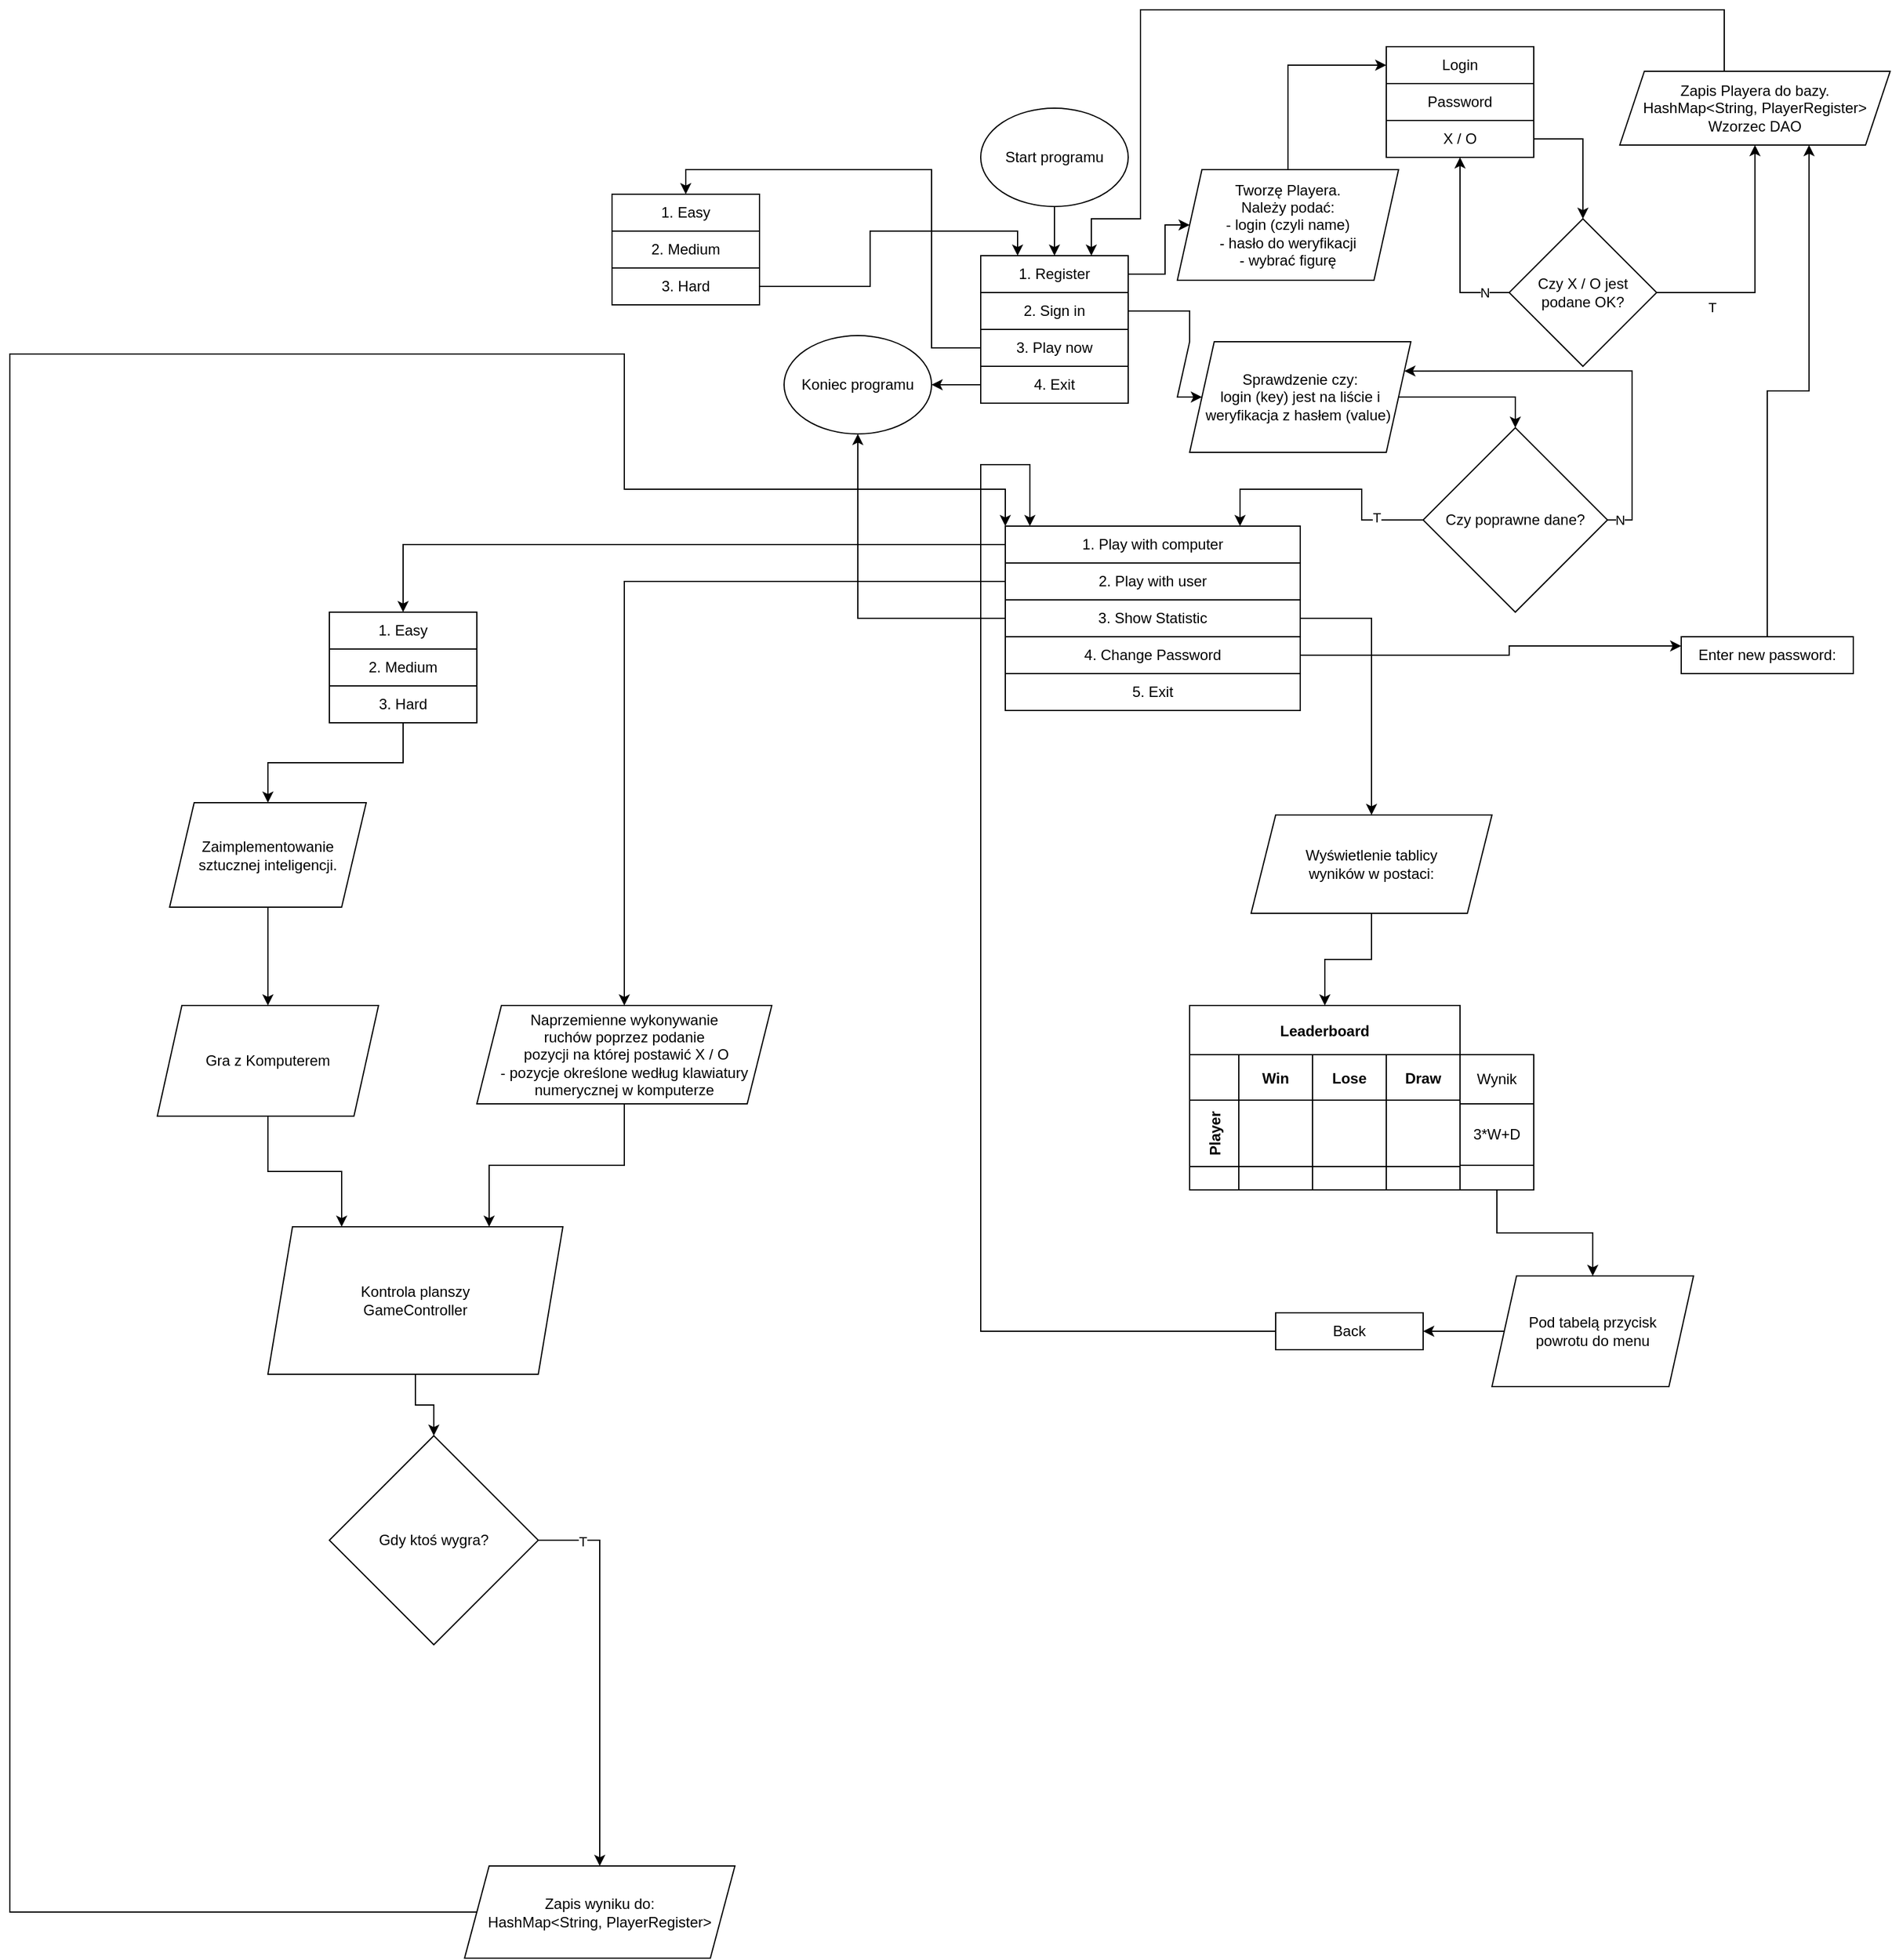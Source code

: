 <mxfile version="20.5.3" type="device"><diagram id="0aA1wGsy_LuLOrrWbC-C" name="Strona-1"><mxGraphModel dx="2249" dy="1898" grid="1" gridSize="10" guides="1" tooltips="1" connect="1" arrows="1" fold="1" page="1" pageScale="1" pageWidth="827" pageHeight="1169" math="0" shadow="0"><root><mxCell id="0"/><mxCell id="1" parent="0"/><mxCell id="aKLlQ572vYLZAZiV2Mp1-56" style="edgeStyle=orthogonalEdgeStyle;rounded=0;orthogonalLoop=1;jettySize=auto;html=1;exitX=0.5;exitY=1;exitDx=0;exitDy=0;entryX=0.5;entryY=0;entryDx=0;entryDy=0;" parent="1" source="aKLlQ572vYLZAZiV2Mp1-3" target="aKLlQ572vYLZAZiV2Mp1-10" edge="1"><mxGeometry relative="1" as="geometry"/></mxCell><mxCell id="aKLlQ572vYLZAZiV2Mp1-3" value="Start programu" style="ellipse;whiteSpace=wrap;html=1;" parent="1" vertex="1"><mxGeometry x="180" y="70" width="120" height="80" as="geometry"/></mxCell><mxCell id="aKLlQ572vYLZAZiV2Mp1-8" value="2. Sign in" style="rounded=0;whiteSpace=wrap;html=1;" parent="1" vertex="1"><mxGeometry x="180" y="220" width="120" height="30" as="geometry"/></mxCell><mxCell id="aKLlQ572vYLZAZiV2Mp1-9" value="4. Exit" style="rounded=0;whiteSpace=wrap;html=1;" parent="1" vertex="1"><mxGeometry x="180" y="280" width="120" height="30" as="geometry"/></mxCell><mxCell id="aKLlQ572vYLZAZiV2Mp1-10" value="1. Register" style="rounded=0;whiteSpace=wrap;html=1;" parent="1" vertex="1"><mxGeometry x="180" y="190" width="120" height="30" as="geometry"/></mxCell><mxCell id="aKLlQ572vYLZAZiV2Mp1-18" value="Tworzę Playera.&lt;br&gt;Należy podać:&lt;br&gt;- login (czyli name)&lt;br&gt;- hasło do weryfikacji&lt;br&gt;- wybrać figurę" style="shape=parallelogram;perimeter=parallelogramPerimeter;whiteSpace=wrap;html=1;fixedSize=1;" parent="1" vertex="1"><mxGeometry x="340" y="120" width="180" height="90" as="geometry"/></mxCell><mxCell id="aKLlQ572vYLZAZiV2Mp1-19" value="Login" style="rounded=0;whiteSpace=wrap;html=1;" parent="1" vertex="1"><mxGeometry x="510" y="20" width="120" height="30" as="geometry"/></mxCell><mxCell id="aKLlQ572vYLZAZiV2Mp1-20" value="Password" style="rounded=0;whiteSpace=wrap;html=1;" parent="1" vertex="1"><mxGeometry x="510" y="50" width="120" height="30" as="geometry"/></mxCell><mxCell id="aKLlQ572vYLZAZiV2Mp1-21" value="Koniec programu" style="ellipse;whiteSpace=wrap;html=1;" parent="1" vertex="1"><mxGeometry x="20" y="255" width="120" height="80" as="geometry"/></mxCell><mxCell id="aKLlQ572vYLZAZiV2Mp1-22" value="" style="endArrow=classic;html=1;rounded=0;exitX=0;exitY=0.5;exitDx=0;exitDy=0;entryX=1;entryY=0.5;entryDx=0;entryDy=0;" parent="1" source="aKLlQ572vYLZAZiV2Mp1-9" target="aKLlQ572vYLZAZiV2Mp1-21" edge="1"><mxGeometry width="50" height="50" relative="1" as="geometry"><mxPoint x="390" y="200" as="sourcePoint"/><mxPoint x="440" y="150" as="targetPoint"/></mxGeometry></mxCell><mxCell id="aKLlQ572vYLZAZiV2Mp1-23" value="" style="endArrow=classic;html=1;rounded=0;exitX=1;exitY=0.5;exitDx=0;exitDy=0;entryX=0;entryY=0.5;entryDx=0;entryDy=0;" parent="1" source="aKLlQ572vYLZAZiV2Mp1-10" target="aKLlQ572vYLZAZiV2Mp1-18" edge="1"><mxGeometry width="50" height="50" relative="1" as="geometry"><mxPoint x="390" y="200" as="sourcePoint"/><mxPoint x="440" y="150" as="targetPoint"/><Array as="points"><mxPoint x="330" y="205"/><mxPoint x="330" y="165"/></Array></mxGeometry></mxCell><mxCell id="aKLlQ572vYLZAZiV2Mp1-148" style="edgeStyle=orthogonalEdgeStyle;rounded=0;orthogonalLoop=1;jettySize=auto;html=1;exitX=0.5;exitY=0;exitDx=0;exitDy=0;entryX=0.75;entryY=0;entryDx=0;entryDy=0;" parent="1" source="aKLlQ572vYLZAZiV2Mp1-24" target="aKLlQ572vYLZAZiV2Mp1-10" edge="1"><mxGeometry relative="1" as="geometry"><mxPoint x="320" y="-60" as="targetPoint"/><Array as="points"><mxPoint x="785" y="-10"/><mxPoint x="310" y="-10"/><mxPoint x="310" y="160"/><mxPoint x="270" y="160"/></Array></mxGeometry></mxCell><mxCell id="aKLlQ572vYLZAZiV2Mp1-24" value="Zapis Playera do bazy.&lt;br&gt;HashMap&amp;lt;String, PlayerRegister&amp;gt;&lt;br&gt;Wzorzec DAO" style="shape=parallelogram;perimeter=parallelogramPerimeter;whiteSpace=wrap;html=1;fixedSize=1;" parent="1" vertex="1"><mxGeometry x="700" y="40" width="220" height="60" as="geometry"/></mxCell><mxCell id="aKLlQ572vYLZAZiV2Mp1-25" value="" style="endArrow=classic;html=1;rounded=0;entryX=0;entryY=0.5;entryDx=0;entryDy=0;exitX=0.5;exitY=0;exitDx=0;exitDy=0;" parent="1" source="aKLlQ572vYLZAZiV2Mp1-18" target="aKLlQ572vYLZAZiV2Mp1-19" edge="1"><mxGeometry width="50" height="50" relative="1" as="geometry"><mxPoint x="390" y="180" as="sourcePoint"/><mxPoint x="440" y="130" as="targetPoint"/><Array as="points"><mxPoint x="430" y="35"/></Array></mxGeometry></mxCell><mxCell id="aKLlQ572vYLZAZiV2Mp1-35" style="edgeStyle=orthogonalEdgeStyle;rounded=0;orthogonalLoop=1;jettySize=auto;html=1;exitX=1;exitY=0.5;exitDx=0;exitDy=0;entryX=0.5;entryY=0;entryDx=0;entryDy=0;" parent="1" source="aKLlQ572vYLZAZiV2Mp1-26" target="aKLlQ572vYLZAZiV2Mp1-33" edge="1"><mxGeometry relative="1" as="geometry"/></mxCell><mxCell id="aKLlQ572vYLZAZiV2Mp1-26" value="X / O" style="rounded=0;whiteSpace=wrap;html=1;" parent="1" vertex="1"><mxGeometry x="510" y="80" width="120" height="30" as="geometry"/></mxCell><mxCell id="aKLlQ572vYLZAZiV2Mp1-48" style="edgeStyle=orthogonalEdgeStyle;rounded=0;orthogonalLoop=1;jettySize=auto;html=1;exitX=1;exitY=0.5;exitDx=0;exitDy=0;entryX=0.5;entryY=0;entryDx=0;entryDy=0;" parent="1" source="aKLlQ572vYLZAZiV2Mp1-28" target="aKLlQ572vYLZAZiV2Mp1-32" edge="1"><mxGeometry relative="1" as="geometry"/></mxCell><mxCell id="aKLlQ572vYLZAZiV2Mp1-28" value="Sprawdzenie czy:&lt;br&gt;login (key) jest na liście i weryfikacja z hasłem (value)&amp;nbsp;" style="shape=parallelogram;perimeter=parallelogramPerimeter;whiteSpace=wrap;html=1;fixedSize=1;" parent="1" vertex="1"><mxGeometry x="350" y="260" width="180" height="90" as="geometry"/></mxCell><mxCell id="aKLlQ572vYLZAZiV2Mp1-31" value="" style="endArrow=classic;html=1;rounded=0;exitX=1;exitY=0.5;exitDx=0;exitDy=0;entryX=0;entryY=0.5;entryDx=0;entryDy=0;" parent="1" source="aKLlQ572vYLZAZiV2Mp1-8" target="aKLlQ572vYLZAZiV2Mp1-28" edge="1"><mxGeometry width="50" height="50" relative="1" as="geometry"><mxPoint x="390" y="220" as="sourcePoint"/><mxPoint x="440" y="170" as="targetPoint"/><Array as="points"><mxPoint x="350" y="235"/><mxPoint x="350" y="260"/><mxPoint x="340" y="305"/></Array></mxGeometry></mxCell><mxCell id="aKLlQ572vYLZAZiV2Mp1-55" style="edgeStyle=orthogonalEdgeStyle;rounded=0;orthogonalLoop=1;jettySize=auto;html=1;exitX=0;exitY=0.5;exitDx=0;exitDy=0;" parent="1" source="aKLlQ572vYLZAZiV2Mp1-32" edge="1"><mxGeometry relative="1" as="geometry"><mxPoint x="391" y="410" as="targetPoint"/><Array as="points"><mxPoint x="490" y="405"/><mxPoint x="490" y="380"/><mxPoint x="391" y="380"/></Array></mxGeometry></mxCell><mxCell id="aKLlQ572vYLZAZiV2Mp1-64" value="T" style="edgeLabel;html=1;align=center;verticalAlign=middle;resizable=0;points=[];" parent="aKLlQ572vYLZAZiV2Mp1-55" vertex="1" connectable="0"><mxGeometry x="-0.627" y="-2" relative="1" as="geometry"><mxPoint as="offset"/></mxGeometry></mxCell><mxCell id="aKLlQ572vYLZAZiV2Mp1-68" style="edgeStyle=orthogonalEdgeStyle;rounded=0;orthogonalLoop=1;jettySize=auto;html=1;exitX=1;exitY=0.5;exitDx=0;exitDy=0;entryX=1;entryY=0.25;entryDx=0;entryDy=0;" parent="1" source="aKLlQ572vYLZAZiV2Mp1-32" target="aKLlQ572vYLZAZiV2Mp1-28" edge="1"><mxGeometry relative="1" as="geometry"><mxPoint x="640" y="385" as="targetPoint"/></mxGeometry></mxCell><mxCell id="aKLlQ572vYLZAZiV2Mp1-69" value="N" style="edgeLabel;html=1;align=center;verticalAlign=middle;resizable=0;points=[];" parent="aKLlQ572vYLZAZiV2Mp1-68" vertex="1" connectable="0"><mxGeometry x="-0.786" y="2" relative="1" as="geometry"><mxPoint x="-8" y="15" as="offset"/></mxGeometry></mxCell><mxCell id="aKLlQ572vYLZAZiV2Mp1-32" value="Czy poprawne dane?" style="rhombus;whiteSpace=wrap;html=1;" parent="1" vertex="1"><mxGeometry x="540" y="330" width="150" height="150" as="geometry"/></mxCell><mxCell id="aKLlQ572vYLZAZiV2Mp1-39" style="edgeStyle=orthogonalEdgeStyle;rounded=0;orthogonalLoop=1;jettySize=auto;html=1;exitX=1;exitY=0.5;exitDx=0;exitDy=0;entryX=0.5;entryY=1;entryDx=0;entryDy=0;" parent="1" source="aKLlQ572vYLZAZiV2Mp1-33" target="aKLlQ572vYLZAZiV2Mp1-24" edge="1"><mxGeometry relative="1" as="geometry"><mxPoint x="780" y="200" as="targetPoint"/></mxGeometry></mxCell><mxCell id="aKLlQ572vYLZAZiV2Mp1-41" value="T" style="edgeLabel;html=1;align=center;verticalAlign=middle;resizable=0;points=[];" parent="aKLlQ572vYLZAZiV2Mp1-39" vertex="1" connectable="0"><mxGeometry x="0.086" relative="1" as="geometry"><mxPoint x="-35" y="40" as="offset"/></mxGeometry></mxCell><mxCell id="aKLlQ572vYLZAZiV2Mp1-45" style="edgeStyle=orthogonalEdgeStyle;rounded=0;orthogonalLoop=1;jettySize=auto;html=1;exitX=0;exitY=0.5;exitDx=0;exitDy=0;" parent="1" source="aKLlQ572vYLZAZiV2Mp1-33" target="aKLlQ572vYLZAZiV2Mp1-26" edge="1"><mxGeometry relative="1" as="geometry"><mxPoint x="670" y="200" as="targetPoint"/></mxGeometry></mxCell><mxCell id="aKLlQ572vYLZAZiV2Mp1-47" value="N" style="edgeLabel;html=1;align=center;verticalAlign=middle;resizable=0;points=[];" parent="aKLlQ572vYLZAZiV2Mp1-45" vertex="1" connectable="0"><mxGeometry x="-0.375" y="-1" relative="1" as="geometry"><mxPoint x="19" y="7" as="offset"/></mxGeometry></mxCell><mxCell id="aKLlQ572vYLZAZiV2Mp1-33" value="Czy X / O jest&lt;br&gt;podane OK?" style="rhombus;whiteSpace=wrap;html=1;" parent="1" vertex="1"><mxGeometry x="610" y="160" width="120" height="120" as="geometry"/></mxCell><mxCell id="10UB-zb9XU-q32w6HY3D-4" style="edgeStyle=orthogonalEdgeStyle;rounded=0;orthogonalLoop=1;jettySize=auto;html=1;entryX=0.5;entryY=0;entryDx=0;entryDy=0;" edge="1" parent="1" source="aKLlQ572vYLZAZiV2Mp1-49" target="10UB-zb9XU-q32w6HY3D-1"><mxGeometry relative="1" as="geometry"><Array as="points"><mxPoint x="140" y="265"/><mxPoint x="140" y="120"/><mxPoint x="-60" y="120"/></Array></mxGeometry></mxCell><mxCell id="aKLlQ572vYLZAZiV2Mp1-49" value="3. Play now" style="rounded=0;whiteSpace=wrap;html=1;" parent="1" vertex="1"><mxGeometry x="180" y="250" width="120" height="30" as="geometry"/></mxCell><mxCell id="aKLlQ572vYLZAZiV2Mp1-141" style="edgeStyle=orthogonalEdgeStyle;rounded=0;orthogonalLoop=1;jettySize=auto;html=1;exitX=0;exitY=0.5;exitDx=0;exitDy=0;entryX=0.5;entryY=0;entryDx=0;entryDy=0;" parent="1" source="aKLlQ572vYLZAZiV2Mp1-52" target="aKLlQ572vYLZAZiV2Mp1-158" edge="1"><mxGeometry relative="1" as="geometry"><mxPoint x="50" y="645" as="targetPoint"/></mxGeometry></mxCell><mxCell id="aKLlQ572vYLZAZiV2Mp1-52" value="1.&amp;nbsp;Play with computer" style="rounded=0;whiteSpace=wrap;html=1;" parent="1" vertex="1"><mxGeometry x="200" y="410" width="240" height="30" as="geometry"/></mxCell><mxCell id="aKLlQ572vYLZAZiV2Mp1-58" style="edgeStyle=orthogonalEdgeStyle;rounded=0;orthogonalLoop=1;jettySize=auto;html=1;exitX=0.5;exitY=1;exitDx=0;exitDy=0;" parent="1" source="aKLlQ572vYLZAZiV2Mp1-52" target="aKLlQ572vYLZAZiV2Mp1-52" edge="1"><mxGeometry relative="1" as="geometry"/></mxCell><mxCell id="aKLlQ572vYLZAZiV2Mp1-59" style="edgeStyle=orthogonalEdgeStyle;rounded=0;orthogonalLoop=1;jettySize=auto;html=1;exitX=0.5;exitY=1;exitDx=0;exitDy=0;" parent="1" source="aKLlQ572vYLZAZiV2Mp1-52" target="aKLlQ572vYLZAZiV2Mp1-52" edge="1"><mxGeometry relative="1" as="geometry"/></mxCell><mxCell id="aKLlQ572vYLZAZiV2Mp1-144" style="edgeStyle=orthogonalEdgeStyle;rounded=0;orthogonalLoop=1;jettySize=auto;html=1;exitX=1;exitY=0.5;exitDx=0;exitDy=0;entryX=0.5;entryY=0;entryDx=0;entryDy=0;" parent="1" source="aKLlQ572vYLZAZiV2Mp1-61" target="aKLlQ572vYLZAZiV2Mp1-145" edge="1"><mxGeometry relative="1" as="geometry"><mxPoint x="500" y="635" as="targetPoint"/></mxGeometry></mxCell><mxCell id="aKLlQ572vYLZAZiV2Mp1-60" value="4. Change Password" style="rounded=0;whiteSpace=wrap;html=1;" parent="1" vertex="1"><mxGeometry x="200" y="500" width="240" height="30" as="geometry"/></mxCell><mxCell id="aKLlQ572vYLZAZiV2Mp1-139" style="edgeStyle=orthogonalEdgeStyle;rounded=0;orthogonalLoop=1;jettySize=auto;html=1;exitX=0;exitY=0.5;exitDx=0;exitDy=0;entryX=0.5;entryY=1;entryDx=0;entryDy=0;" parent="1" source="aKLlQ572vYLZAZiV2Mp1-61" target="aKLlQ572vYLZAZiV2Mp1-21" edge="1"><mxGeometry relative="1" as="geometry"/></mxCell><mxCell id="aKLlQ572vYLZAZiV2Mp1-61" value="3. Show Statistic" style="rounded=0;whiteSpace=wrap;html=1;" parent="1" vertex="1"><mxGeometry x="200" y="470" width="240" height="30" as="geometry"/></mxCell><mxCell id="aKLlQ572vYLZAZiV2Mp1-156" style="edgeStyle=orthogonalEdgeStyle;rounded=0;orthogonalLoop=1;jettySize=auto;html=1;exitX=0;exitY=0.5;exitDx=0;exitDy=0;entryX=0.5;entryY=0;entryDx=0;entryDy=0;" parent="1" source="aKLlQ572vYLZAZiV2Mp1-62" target="aKLlQ572vYLZAZiV2Mp1-157" edge="1"><mxGeometry relative="1" as="geometry"><mxPoint x="-40.0" y="675" as="targetPoint"/></mxGeometry></mxCell><mxCell id="aKLlQ572vYLZAZiV2Mp1-62" value="2. Play with user" style="rounded=0;whiteSpace=wrap;html=1;" parent="1" vertex="1"><mxGeometry x="200" y="440" width="240" height="30" as="geometry"/></mxCell><mxCell id="aKLlQ572vYLZAZiV2Mp1-71" style="edgeStyle=orthogonalEdgeStyle;rounded=0;orthogonalLoop=1;jettySize=auto;html=1;entryX=0;entryY=0.25;entryDx=0;entryDy=0;exitX=1;exitY=0.5;exitDx=0;exitDy=0;" parent="1" source="aKLlQ572vYLZAZiV2Mp1-60" target="aKLlQ572vYLZAZiV2Mp1-70" edge="1"><mxGeometry relative="1" as="geometry"><mxPoint x="470" y="580" as="sourcePoint"/><Array as="points"><mxPoint x="610" y="515"/><mxPoint x="610" y="508"/></Array></mxGeometry></mxCell><mxCell id="aKLlQ572vYLZAZiV2Mp1-72" style="edgeStyle=orthogonalEdgeStyle;rounded=0;orthogonalLoop=1;jettySize=auto;html=1;entryX=0.7;entryY=1;entryDx=0;entryDy=0;entryPerimeter=0;" parent="1" source="aKLlQ572vYLZAZiV2Mp1-70" target="aKLlQ572vYLZAZiV2Mp1-24" edge="1"><mxGeometry relative="1" as="geometry"/></mxCell><mxCell id="aKLlQ572vYLZAZiV2Mp1-70" value="Enter new password:" style="rounded=0;whiteSpace=wrap;html=1;" parent="1" vertex="1"><mxGeometry x="750" y="500" width="140" height="30" as="geometry"/></mxCell><mxCell id="aKLlQ572vYLZAZiV2Mp1-190" style="edgeStyle=orthogonalEdgeStyle;rounded=0;orthogonalLoop=1;jettySize=auto;html=1;exitX=0;exitY=0.5;exitDx=0;exitDy=0;entryX=0;entryY=0;entryDx=0;entryDy=0;" parent="1" source="aKLlQ572vYLZAZiV2Mp1-73" target="aKLlQ572vYLZAZiV2Mp1-52" edge="1"><mxGeometry relative="1" as="geometry"><mxPoint x="-80" y="380" as="targetPoint"/><Array as="points"><mxPoint x="-610" y="1537"/><mxPoint x="-610" y="270"/><mxPoint x="-110" y="270"/><mxPoint x="-110" y="380"/><mxPoint x="200" y="380"/></Array></mxGeometry></mxCell><mxCell id="aKLlQ572vYLZAZiV2Mp1-73" value="Zapis wyniku do:&lt;br&gt;HashMap&amp;lt;String, PlayerRegister&amp;gt;" style="shape=parallelogram;perimeter=parallelogramPerimeter;whiteSpace=wrap;html=1;fixedSize=1;" parent="1" vertex="1"><mxGeometry x="-240" y="1500" width="220" height="75" as="geometry"/></mxCell><mxCell id="aKLlQ572vYLZAZiV2Mp1-122" value="Leaderboard" style="shape=table;childLayout=tableLayout;startSize=40;collapsible=0;recursiveResize=0;expand=0;fontStyle=1;movable=1;resizable=1;rotatable=1;deletable=1;editable=1;connectable=1;" parent="1" vertex="1"><mxGeometry x="350" y="800" width="220" height="150" as="geometry"/></mxCell><mxCell id="aKLlQ572vYLZAZiV2Mp1-123" value="" style="shape=tableRow;horizontal=0;startSize=40;swimlaneHead=0;swimlaneBody=0;top=0;left=0;bottom=0;right=0;dropTarget=0;fillColor=none;collapsible=0;recursiveResize=0;expand=0;fontStyle=1;movable=1;resizable=1;rotatable=1;deletable=1;editable=1;connectable=1;" parent="aKLlQ572vYLZAZiV2Mp1-122" vertex="1"><mxGeometry y="40" width="220" height="37" as="geometry"/></mxCell><mxCell id="aKLlQ572vYLZAZiV2Mp1-124" value="Win" style="swimlane;swimlaneHead=0;swimlaneBody=0;fontStyle=0;connectable=1;fillColor=none;startSize=40;collapsible=0;recursiveResize=0;expand=0;fontStyle=1;movable=1;resizable=1;rotatable=1;deletable=1;editable=1;" parent="aKLlQ572vYLZAZiV2Mp1-123" vertex="1"><mxGeometry x="40" width="60" height="37" as="geometry"><mxRectangle width="60" height="37" as="alternateBounds"/></mxGeometry></mxCell><mxCell id="aKLlQ572vYLZAZiV2Mp1-125" value="Lose" style="swimlane;swimlaneHead=0;swimlaneBody=0;fontStyle=0;connectable=1;fillColor=none;startSize=40;collapsible=0;recursiveResize=0;expand=0;fontStyle=1;movable=1;resizable=1;rotatable=1;deletable=1;editable=1;" parent="aKLlQ572vYLZAZiV2Mp1-123" vertex="1"><mxGeometry x="100" width="60" height="37" as="geometry"><mxRectangle width="60" height="37" as="alternateBounds"/></mxGeometry></mxCell><mxCell id="aKLlQ572vYLZAZiV2Mp1-126" value="Draw" style="swimlane;swimlaneHead=0;swimlaneBody=0;fontStyle=0;connectable=1;fillColor=none;startSize=40;collapsible=0;recursiveResize=0;expand=0;fontStyle=1;movable=1;resizable=1;rotatable=1;deletable=1;editable=1;" parent="aKLlQ572vYLZAZiV2Mp1-123" vertex="1"><mxGeometry x="160" width="60" height="37" as="geometry"><mxRectangle width="60" height="37" as="alternateBounds"/></mxGeometry></mxCell><mxCell id="aKLlQ572vYLZAZiV2Mp1-127" value="Player" style="shape=tableRow;horizontal=0;startSize=40;swimlaneHead=0;swimlaneBody=0;top=0;left=0;bottom=0;right=0;dropTarget=0;fillColor=none;collapsible=0;recursiveResize=0;expand=0;fontStyle=1;movable=1;resizable=1;rotatable=1;deletable=1;editable=1;connectable=1;" parent="aKLlQ572vYLZAZiV2Mp1-122" vertex="1"><mxGeometry y="77" width="220" height="54" as="geometry"/></mxCell><mxCell id="aKLlQ572vYLZAZiV2Mp1-128" value="" style="swimlane;swimlaneHead=0;swimlaneBody=0;fontStyle=0;connectable=1;fillColor=none;startSize=0;collapsible=0;recursiveResize=0;expand=0;fontStyle=1;movable=1;resizable=1;rotatable=1;deletable=1;editable=1;" parent="aKLlQ572vYLZAZiV2Mp1-127" vertex="1"><mxGeometry x="40" width="60" height="54" as="geometry"><mxRectangle width="60" height="54" as="alternateBounds"/></mxGeometry></mxCell><mxCell id="aKLlQ572vYLZAZiV2Mp1-129" value="" style="swimlane;swimlaneHead=0;swimlaneBody=0;fontStyle=0;connectable=1;fillColor=none;startSize=0;collapsible=0;recursiveResize=0;expand=0;fontStyle=1;movable=1;resizable=1;rotatable=1;deletable=1;editable=1;" parent="aKLlQ572vYLZAZiV2Mp1-127" vertex="1"><mxGeometry x="100" width="60" height="54" as="geometry"><mxRectangle width="60" height="54" as="alternateBounds"/></mxGeometry></mxCell><mxCell id="aKLlQ572vYLZAZiV2Mp1-130" value="" style="swimlane;swimlaneHead=0;swimlaneBody=0;fontStyle=0;connectable=1;fillColor=none;startSize=0;collapsible=0;recursiveResize=0;expand=0;fontStyle=1;movable=1;resizable=1;rotatable=1;deletable=1;editable=1;" parent="aKLlQ572vYLZAZiV2Mp1-127" vertex="1"><mxGeometry x="160" width="60" height="54" as="geometry"><mxRectangle width="60" height="54" as="alternateBounds"/></mxGeometry></mxCell><mxCell id="aKLlQ572vYLZAZiV2Mp1-131" value="" style="shape=tableRow;horizontal=0;startSize=40;swimlaneHead=0;swimlaneBody=0;top=0;left=0;bottom=0;right=0;dropTarget=0;fillColor=none;collapsible=0;recursiveResize=0;expand=0;fontStyle=1;movable=1;resizable=1;rotatable=1;deletable=1;editable=1;connectable=1;" parent="aKLlQ572vYLZAZiV2Mp1-122" vertex="1"><mxGeometry y="131" width="220" height="19" as="geometry"/></mxCell><mxCell id="aKLlQ572vYLZAZiV2Mp1-132" value="" style="swimlane;swimlaneHead=0;swimlaneBody=0;fontStyle=0;connectable=1;fillColor=none;startSize=0;collapsible=0;recursiveResize=0;expand=0;fontStyle=1;movable=1;resizable=1;rotatable=1;deletable=1;editable=1;" parent="aKLlQ572vYLZAZiV2Mp1-131" vertex="1"><mxGeometry x="40" width="60" height="19" as="geometry"><mxRectangle width="60" height="19" as="alternateBounds"/></mxGeometry></mxCell><mxCell id="aKLlQ572vYLZAZiV2Mp1-133" value="" style="swimlane;swimlaneHead=0;swimlaneBody=0;fontStyle=0;connectable=1;fillColor=none;startSize=0;collapsible=0;recursiveResize=0;expand=0;fontStyle=1;movable=1;resizable=1;rotatable=1;deletable=1;editable=1;" parent="aKLlQ572vYLZAZiV2Mp1-131" vertex="1"><mxGeometry x="100" width="60" height="19" as="geometry"><mxRectangle width="60" height="19" as="alternateBounds"/></mxGeometry></mxCell><mxCell id="aKLlQ572vYLZAZiV2Mp1-134" value="" style="swimlane;swimlaneHead=0;swimlaneBody=0;fontStyle=0;connectable=1;fillColor=none;startSize=0;collapsible=0;recursiveResize=0;expand=0;fontStyle=1;movable=1;resizable=1;rotatable=1;deletable=1;editable=1;" parent="aKLlQ572vYLZAZiV2Mp1-131" vertex="1"><mxGeometry x="160" width="60" height="19" as="geometry"><mxRectangle width="60" height="19" as="alternateBounds"/></mxGeometry></mxCell><mxCell id="aKLlQ572vYLZAZiV2Mp1-135" value="3*W+D" style="rounded=0;whiteSpace=wrap;html=1;movable=1;resizable=1;rotatable=1;deletable=1;editable=1;connectable=1;" parent="1" vertex="1"><mxGeometry x="570" y="880" width="60" height="50" as="geometry"/></mxCell><mxCell id="aKLlQ572vYLZAZiV2Mp1-136" value="Wynik" style="rounded=0;whiteSpace=wrap;html=1;movable=1;resizable=1;rotatable=1;deletable=1;editable=1;connectable=1;" parent="1" vertex="1"><mxGeometry x="570" y="840" width="60" height="40" as="geometry"/></mxCell><mxCell id="aKLlQ572vYLZAZiV2Mp1-137" style="edgeStyle=orthogonalEdgeStyle;rounded=0;orthogonalLoop=1;jettySize=auto;html=1;exitX=0.5;exitY=1;exitDx=0;exitDy=0;movable=1;resizable=1;rotatable=1;deletable=1;editable=1;connectable=1;" parent="1" source="aKLlQ572vYLZAZiV2Mp1-135" target="aKLlQ572vYLZAZiV2Mp1-135" edge="1"><mxGeometry relative="1" as="geometry"/></mxCell><mxCell id="aKLlQ572vYLZAZiV2Mp1-151" style="edgeStyle=orthogonalEdgeStyle;rounded=0;orthogonalLoop=1;jettySize=auto;html=1;exitX=0.5;exitY=1;exitDx=0;exitDy=0;entryX=0.5;entryY=0;entryDx=0;entryDy=0;" parent="1" source="aKLlQ572vYLZAZiV2Mp1-138" target="aKLlQ572vYLZAZiV2Mp1-150" edge="1"><mxGeometry relative="1" as="geometry"/></mxCell><mxCell id="aKLlQ572vYLZAZiV2Mp1-138" value="" style="rounded=0;whiteSpace=wrap;html=1;movable=1;resizable=1;rotatable=1;deletable=1;editable=1;connectable=1;" parent="1" vertex="1"><mxGeometry x="570" y="930" width="60" height="20" as="geometry"/></mxCell><mxCell id="aKLlQ572vYLZAZiV2Mp1-164" style="edgeStyle=orthogonalEdgeStyle;rounded=0;orthogonalLoop=1;jettySize=auto;html=1;exitX=0.5;exitY=1;exitDx=0;exitDy=0;" parent="1" source="aKLlQ572vYLZAZiV2Mp1-142" target="aKLlQ572vYLZAZiV2Mp1-162" edge="1"><mxGeometry relative="1" as="geometry"/></mxCell><mxCell id="aKLlQ572vYLZAZiV2Mp1-142" value="Zaimplementowanie sztucznej inteligencji." style="shape=parallelogram;perimeter=parallelogramPerimeter;whiteSpace=wrap;html=1;fixedSize=1;" parent="1" vertex="1"><mxGeometry x="-480" y="635" width="160" height="85" as="geometry"/></mxCell><mxCell id="aKLlQ572vYLZAZiV2Mp1-146" style="edgeStyle=orthogonalEdgeStyle;rounded=0;orthogonalLoop=1;jettySize=auto;html=1;exitX=0.5;exitY=1;exitDx=0;exitDy=0;" parent="1" source="aKLlQ572vYLZAZiV2Mp1-145" target="aKLlQ572vYLZAZiV2Mp1-122" edge="1"><mxGeometry relative="1" as="geometry"/></mxCell><mxCell id="aKLlQ572vYLZAZiV2Mp1-145" value="Wyświetlenie tablicy&lt;br&gt;wyników w postaci:" style="shape=parallelogram;perimeter=parallelogramPerimeter;whiteSpace=wrap;html=1;fixedSize=1;" parent="1" vertex="1"><mxGeometry x="400" y="645" width="196" height="80" as="geometry"/></mxCell><mxCell id="aKLlQ572vYLZAZiV2Mp1-154" style="edgeStyle=orthogonalEdgeStyle;rounded=0;orthogonalLoop=1;jettySize=auto;html=1;exitX=0;exitY=0.5;exitDx=0;exitDy=0;" parent="1" source="aKLlQ572vYLZAZiV2Mp1-149" edge="1"><mxGeometry relative="1" as="geometry"><mxPoint x="220" y="410" as="targetPoint"/><Array as="points"><mxPoint x="180" y="1065"/><mxPoint x="180" y="360"/><mxPoint x="220" y="360"/></Array></mxGeometry></mxCell><mxCell id="aKLlQ572vYLZAZiV2Mp1-149" value="Back" style="rounded=0;whiteSpace=wrap;html=1;" parent="1" vertex="1"><mxGeometry x="420" y="1050" width="120" height="30" as="geometry"/></mxCell><mxCell id="aKLlQ572vYLZAZiV2Mp1-152" style="edgeStyle=orthogonalEdgeStyle;rounded=0;orthogonalLoop=1;jettySize=auto;html=1;exitX=0;exitY=0.5;exitDx=0;exitDy=0;entryX=1;entryY=0.5;entryDx=0;entryDy=0;" parent="1" source="aKLlQ572vYLZAZiV2Mp1-150" target="aKLlQ572vYLZAZiV2Mp1-149" edge="1"><mxGeometry relative="1" as="geometry"/></mxCell><mxCell id="aKLlQ572vYLZAZiV2Mp1-150" value="Pod tabelą przycisk&lt;br&gt;powrotu do menu" style="shape=parallelogram;perimeter=parallelogramPerimeter;whiteSpace=wrap;html=1;fixedSize=1;" parent="1" vertex="1"><mxGeometry x="596" y="1020" width="164" height="90" as="geometry"/></mxCell><mxCell id="aKLlQ572vYLZAZiV2Mp1-166" style="edgeStyle=orthogonalEdgeStyle;rounded=0;orthogonalLoop=1;jettySize=auto;html=1;exitX=0.5;exitY=1;exitDx=0;exitDy=0;entryX=0.75;entryY=0;entryDx=0;entryDy=0;" parent="1" source="aKLlQ572vYLZAZiV2Mp1-157" target="aKLlQ572vYLZAZiV2Mp1-163" edge="1"><mxGeometry relative="1" as="geometry"/></mxCell><mxCell id="aKLlQ572vYLZAZiV2Mp1-157" value="Naprzemienne wykonywanie &lt;br&gt;ruchów poprzez podanie&lt;br&gt;&amp;nbsp;pozycji na której postawić X / O&lt;br&gt;- pozycje określone według klawiatury numerycznej w komputerze" style="shape=parallelogram;perimeter=parallelogramPerimeter;whiteSpace=wrap;html=1;fixedSize=1;" parent="1" vertex="1"><mxGeometry x="-230" y="800" width="240" height="80" as="geometry"/></mxCell><mxCell id="aKLlQ572vYLZAZiV2Mp1-158" value="1. Easy" style="rounded=0;whiteSpace=wrap;html=1;" parent="1" vertex="1"><mxGeometry x="-350" y="480" width="120" height="30" as="geometry"/></mxCell><mxCell id="aKLlQ572vYLZAZiV2Mp1-159" value="2. Medium" style="rounded=0;whiteSpace=wrap;html=1;" parent="1" vertex="1"><mxGeometry x="-350" y="510" width="120" height="30" as="geometry"/></mxCell><mxCell id="aKLlQ572vYLZAZiV2Mp1-161" style="edgeStyle=orthogonalEdgeStyle;rounded=0;orthogonalLoop=1;jettySize=auto;html=1;exitX=0.5;exitY=1;exitDx=0;exitDy=0;" parent="1" source="aKLlQ572vYLZAZiV2Mp1-160" target="aKLlQ572vYLZAZiV2Mp1-142" edge="1"><mxGeometry relative="1" as="geometry"/></mxCell><mxCell id="aKLlQ572vYLZAZiV2Mp1-160" value="3. Hard" style="rounded=0;whiteSpace=wrap;html=1;" parent="1" vertex="1"><mxGeometry x="-350" y="540" width="120" height="30" as="geometry"/></mxCell><mxCell id="aKLlQ572vYLZAZiV2Mp1-165" style="edgeStyle=orthogonalEdgeStyle;rounded=0;orthogonalLoop=1;jettySize=auto;html=1;exitX=0.5;exitY=1;exitDx=0;exitDy=0;entryX=0.25;entryY=0;entryDx=0;entryDy=0;" parent="1" source="aKLlQ572vYLZAZiV2Mp1-162" target="aKLlQ572vYLZAZiV2Mp1-163" edge="1"><mxGeometry relative="1" as="geometry"/></mxCell><mxCell id="aKLlQ572vYLZAZiV2Mp1-162" value="Gra z Komputerem" style="shape=parallelogram;perimeter=parallelogramPerimeter;whiteSpace=wrap;html=1;fixedSize=1;" parent="1" vertex="1"><mxGeometry x="-490" y="800" width="180" height="90" as="geometry"/></mxCell><mxCell id="aKLlQ572vYLZAZiV2Mp1-171" style="edgeStyle=orthogonalEdgeStyle;rounded=0;orthogonalLoop=1;jettySize=auto;html=1;exitX=0.5;exitY=1;exitDx=0;exitDy=0;entryX=0.5;entryY=0;entryDx=0;entryDy=0;" parent="1" source="aKLlQ572vYLZAZiV2Mp1-163" target="aKLlQ572vYLZAZiV2Mp1-168" edge="1"><mxGeometry relative="1" as="geometry"/></mxCell><mxCell id="aKLlQ572vYLZAZiV2Mp1-163" value="Kontrola planszy&lt;br&gt;GameController" style="shape=parallelogram;perimeter=parallelogramPerimeter;whiteSpace=wrap;html=1;fixedSize=1;" parent="1" vertex="1"><mxGeometry x="-400" y="980" width="240" height="120" as="geometry"/></mxCell><mxCell id="aKLlQ572vYLZAZiV2Mp1-169" style="edgeStyle=orthogonalEdgeStyle;rounded=0;orthogonalLoop=1;jettySize=auto;html=1;exitX=1;exitY=0.5;exitDx=0;exitDy=0;" parent="1" source="aKLlQ572vYLZAZiV2Mp1-168" target="aKLlQ572vYLZAZiV2Mp1-73" edge="1"><mxGeometry relative="1" as="geometry"><Array as="points"><mxPoint x="-130" y="1235"/><mxPoint x="-130" y="1247"/></Array></mxGeometry></mxCell><mxCell id="aKLlQ572vYLZAZiV2Mp1-170" value="T" style="edgeLabel;html=1;align=center;verticalAlign=middle;resizable=0;points=[];" parent="aKLlQ572vYLZAZiV2Mp1-169" vertex="1" connectable="0"><mxGeometry x="-0.772" y="-1" relative="1" as="geometry"><mxPoint as="offset"/></mxGeometry></mxCell><mxCell id="aKLlQ572vYLZAZiV2Mp1-168" value="Gdy ktoś wygra?" style="rhombus;whiteSpace=wrap;html=1;" parent="1" vertex="1"><mxGeometry x="-350" y="1150" width="170" height="170" as="geometry"/></mxCell><mxCell id="aKLlQ572vYLZAZiV2Mp1-172" value="5. Exit" style="rounded=0;whiteSpace=wrap;html=1;" parent="1" vertex="1"><mxGeometry x="200" y="530" width="240" height="30" as="geometry"/></mxCell><mxCell id="10UB-zb9XU-q32w6HY3D-1" value="1. Easy" style="rounded=0;whiteSpace=wrap;html=1;" vertex="1" parent="1"><mxGeometry x="-120" y="140" width="120" height="30" as="geometry"/></mxCell><mxCell id="10UB-zb9XU-q32w6HY3D-2" value="2. Medium" style="rounded=0;whiteSpace=wrap;html=1;" vertex="1" parent="1"><mxGeometry x="-120" y="170" width="120" height="30" as="geometry"/></mxCell><mxCell id="10UB-zb9XU-q32w6HY3D-5" style="edgeStyle=orthogonalEdgeStyle;rounded=0;orthogonalLoop=1;jettySize=auto;html=1;entryX=0.25;entryY=0;entryDx=0;entryDy=0;" edge="1" parent="1" source="10UB-zb9XU-q32w6HY3D-3" target="aKLlQ572vYLZAZiV2Mp1-10"><mxGeometry relative="1" as="geometry"/></mxCell><mxCell id="10UB-zb9XU-q32w6HY3D-3" value="3. Hard" style="rounded=0;whiteSpace=wrap;html=1;" vertex="1" parent="1"><mxGeometry x="-120" y="200" width="120" height="30" as="geometry"/></mxCell></root></mxGraphModel></diagram></mxfile>